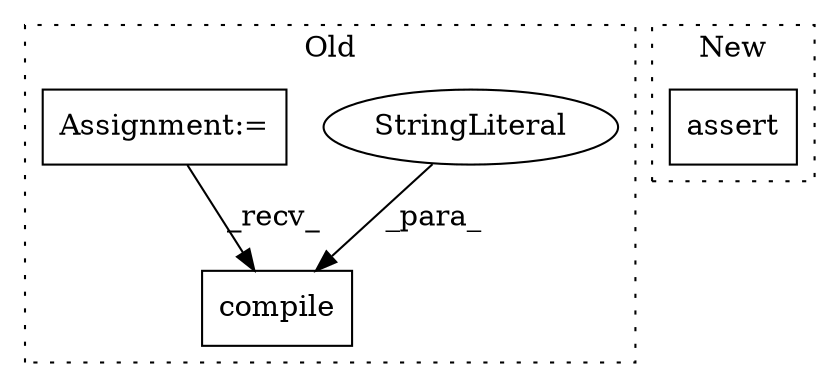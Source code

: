 digraph G {
subgraph cluster0 {
1 [label="compile" a="32" s="5559,5971" l="8,1" shape="box"];
3 [label="StringLiteral" a="45" s="5567" l="404" shape="ellipse"];
4 [label="Assignment:=" a="7" s="5296" l="2" shape="box"];
label = "Old";
style="dotted";
}
subgraph cluster1 {
2 [label="assert" a="6" s="5368" l="7" shape="box"];
label = "New";
style="dotted";
}
3 -> 1 [label="_para_"];
4 -> 1 [label="_recv_"];
}